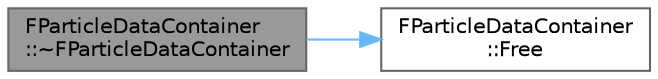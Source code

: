 digraph "FParticleDataContainer::~FParticleDataContainer"
{
 // INTERACTIVE_SVG=YES
 // LATEX_PDF_SIZE
  bgcolor="transparent";
  edge [fontname=Helvetica,fontsize=10,labelfontname=Helvetica,labelfontsize=10];
  node [fontname=Helvetica,fontsize=10,shape=box,height=0.2,width=0.4];
  rankdir="LR";
  Node1 [id="Node000001",label="FParticleDataContainer\l::~FParticleDataContainer",height=0.2,width=0.4,color="gray40", fillcolor="grey60", style="filled", fontcolor="black",tooltip=" "];
  Node1 -> Node2 [id="edge1_Node000001_Node000002",color="steelblue1",style="solid",tooltip=" "];
  Node2 [id="Node000002",label="FParticleDataContainer\l::Free",height=0.2,width=0.4,color="grey40", fillcolor="white", style="filled",URL="$d7/d0d/structFParticleDataContainer.html#abd447680db30b5d5bc176c4dd5ae8f7b",tooltip=" "];
}
